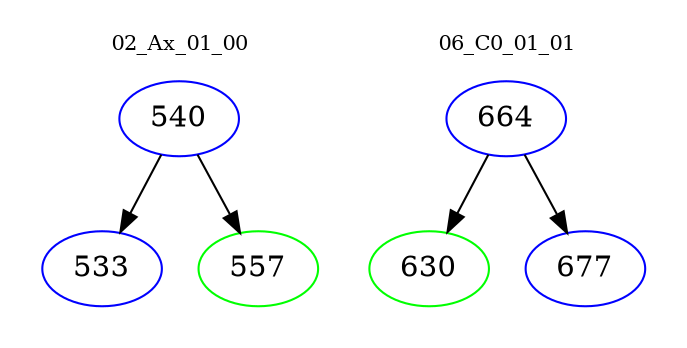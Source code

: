 digraph{
subgraph cluster_0 {
color = white
label = "02_Ax_01_00";
fontsize=10;
T0_540 [label="540", color="blue"]
T0_540 -> T0_533 [color="black"]
T0_533 [label="533", color="blue"]
T0_540 -> T0_557 [color="black"]
T0_557 [label="557", color="green"]
}
subgraph cluster_1 {
color = white
label = "06_C0_01_01";
fontsize=10;
T1_664 [label="664", color="blue"]
T1_664 -> T1_630 [color="black"]
T1_630 [label="630", color="green"]
T1_664 -> T1_677 [color="black"]
T1_677 [label="677", color="blue"]
}
}
